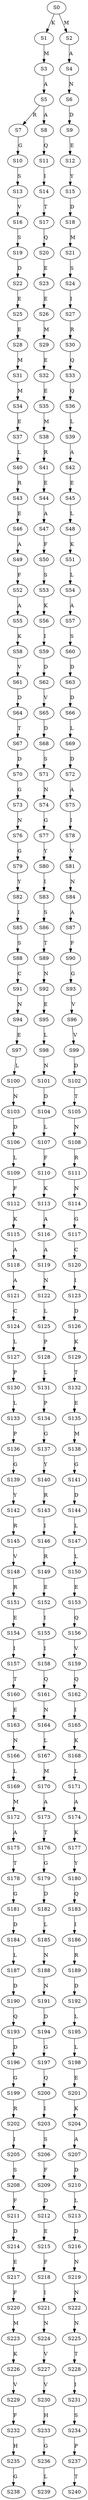 strict digraph  {
	S0 -> S1 [ label = K ];
	S0 -> S2 [ label = M ];
	S1 -> S3 [ label = M ];
	S2 -> S4 [ label = A ];
	S3 -> S5 [ label = A ];
	S4 -> S6 [ label = N ];
	S5 -> S7 [ label = R ];
	S5 -> S8 [ label = A ];
	S6 -> S9 [ label = D ];
	S7 -> S10 [ label = G ];
	S8 -> S11 [ label = Q ];
	S9 -> S12 [ label = E ];
	S10 -> S13 [ label = S ];
	S11 -> S14 [ label = I ];
	S12 -> S15 [ label = Y ];
	S13 -> S16 [ label = V ];
	S14 -> S17 [ label = T ];
	S15 -> S18 [ label = D ];
	S16 -> S19 [ label = S ];
	S17 -> S20 [ label = Q ];
	S18 -> S21 [ label = M ];
	S19 -> S22 [ label = D ];
	S20 -> S23 [ label = E ];
	S21 -> S24 [ label = S ];
	S22 -> S25 [ label = E ];
	S23 -> S26 [ label = E ];
	S24 -> S27 [ label = I ];
	S25 -> S28 [ label = E ];
	S26 -> S29 [ label = M ];
	S27 -> S30 [ label = R ];
	S28 -> S31 [ label = M ];
	S29 -> S32 [ label = E ];
	S30 -> S33 [ label = Q ];
	S31 -> S34 [ label = M ];
	S32 -> S35 [ label = E ];
	S33 -> S36 [ label = Q ];
	S34 -> S37 [ label = E ];
	S35 -> S38 [ label = M ];
	S36 -> S39 [ label = L ];
	S37 -> S40 [ label = L ];
	S38 -> S41 [ label = R ];
	S39 -> S42 [ label = A ];
	S40 -> S43 [ label = R ];
	S41 -> S44 [ label = E ];
	S42 -> S45 [ label = E ];
	S43 -> S46 [ label = E ];
	S44 -> S47 [ label = A ];
	S45 -> S48 [ label = L ];
	S46 -> S49 [ label = A ];
	S47 -> S50 [ label = F ];
	S48 -> S51 [ label = K ];
	S49 -> S52 [ label = F ];
	S50 -> S53 [ label = S ];
	S51 -> S54 [ label = L ];
	S52 -> S55 [ label = A ];
	S53 -> S56 [ label = K ];
	S54 -> S57 [ label = A ];
	S55 -> S58 [ label = K ];
	S56 -> S59 [ label = I ];
	S57 -> S60 [ label = S ];
	S58 -> S61 [ label = V ];
	S59 -> S62 [ label = D ];
	S60 -> S63 [ label = D ];
	S61 -> S64 [ label = D ];
	S62 -> S65 [ label = V ];
	S63 -> S66 [ label = D ];
	S64 -> S67 [ label = T ];
	S65 -> S68 [ label = D ];
	S66 -> S69 [ label = L ];
	S67 -> S70 [ label = D ];
	S68 -> S71 [ label = S ];
	S69 -> S72 [ label = D ];
	S70 -> S73 [ label = G ];
	S71 -> S74 [ label = N ];
	S72 -> S75 [ label = A ];
	S73 -> S76 [ label = N ];
	S74 -> S77 [ label = G ];
	S75 -> S78 [ label = I ];
	S76 -> S79 [ label = G ];
	S77 -> S80 [ label = Y ];
	S78 -> S81 [ label = V ];
	S79 -> S82 [ label = Y ];
	S80 -> S83 [ label = I ];
	S81 -> S84 [ label = N ];
	S82 -> S85 [ label = I ];
	S83 -> S86 [ label = S ];
	S84 -> S87 [ label = A ];
	S85 -> S88 [ label = S ];
	S86 -> S89 [ label = T ];
	S87 -> S90 [ label = F ];
	S88 -> S91 [ label = C ];
	S89 -> S92 [ label = N ];
	S90 -> S93 [ label = G ];
	S91 -> S94 [ label = N ];
	S92 -> S95 [ label = E ];
	S93 -> S96 [ label = V ];
	S94 -> S97 [ label = E ];
	S95 -> S98 [ label = L ];
	S96 -> S99 [ label = V ];
	S97 -> S100 [ label = L ];
	S98 -> S101 [ label = N ];
	S99 -> S102 [ label = D ];
	S100 -> S103 [ label = N ];
	S101 -> S104 [ label = D ];
	S102 -> S105 [ label = T ];
	S103 -> S106 [ label = D ];
	S104 -> S107 [ label = L ];
	S105 -> S108 [ label = N ];
	S106 -> S109 [ label = L ];
	S107 -> S110 [ label = F ];
	S108 -> S111 [ label = R ];
	S109 -> S112 [ label = F ];
	S110 -> S113 [ label = K ];
	S111 -> S114 [ label = N ];
	S112 -> S115 [ label = K ];
	S113 -> S116 [ label = A ];
	S114 -> S117 [ label = G ];
	S115 -> S118 [ label = A ];
	S116 -> S119 [ label = A ];
	S117 -> S120 [ label = C ];
	S118 -> S121 [ label = A ];
	S119 -> S122 [ label = N ];
	S120 -> S123 [ label = I ];
	S121 -> S124 [ label = C ];
	S122 -> S125 [ label = L ];
	S123 -> S126 [ label = D ];
	S124 -> S127 [ label = L ];
	S125 -> S128 [ label = P ];
	S126 -> S129 [ label = K ];
	S127 -> S130 [ label = P ];
	S128 -> S131 [ label = L ];
	S129 -> S132 [ label = T ];
	S130 -> S133 [ label = L ];
	S131 -> S134 [ label = P ];
	S132 -> S135 [ label = E ];
	S133 -> S136 [ label = P ];
	S134 -> S137 [ label = G ];
	S135 -> S138 [ label = M ];
	S136 -> S139 [ label = G ];
	S137 -> S140 [ label = Y ];
	S138 -> S141 [ label = G ];
	S139 -> S142 [ label = Y ];
	S140 -> S143 [ label = R ];
	S141 -> S144 [ label = D ];
	S142 -> S145 [ label = R ];
	S143 -> S146 [ label = I ];
	S144 -> S147 [ label = L ];
	S145 -> S148 [ label = V ];
	S146 -> S149 [ label = R ];
	S147 -> S150 [ label = L ];
	S148 -> S151 [ label = R ];
	S149 -> S152 [ label = E ];
	S150 -> S153 [ label = E ];
	S151 -> S154 [ label = E ];
	S152 -> S155 [ label = I ];
	S153 -> S156 [ label = Q ];
	S154 -> S157 [ label = I ];
	S155 -> S158 [ label = I ];
	S156 -> S159 [ label = V ];
	S157 -> S160 [ label = T ];
	S158 -> S161 [ label = Q ];
	S159 -> S162 [ label = Q ];
	S160 -> S163 [ label = E ];
	S161 -> S164 [ label = N ];
	S162 -> S165 [ label = I ];
	S163 -> S166 [ label = N ];
	S164 -> S167 [ label = L ];
	S165 -> S168 [ label = K ];
	S166 -> S169 [ label = L ];
	S167 -> S170 [ label = M ];
	S168 -> S171 [ label = L ];
	S169 -> S172 [ label = M ];
	S170 -> S173 [ label = A ];
	S171 -> S174 [ label = A ];
	S172 -> S175 [ label = A ];
	S173 -> S176 [ label = T ];
	S174 -> S177 [ label = K ];
	S175 -> S178 [ label = T ];
	S176 -> S179 [ label = G ];
	S177 -> S180 [ label = Y ];
	S178 -> S181 [ label = G ];
	S179 -> S182 [ label = D ];
	S180 -> S183 [ label = Q ];
	S181 -> S184 [ label = D ];
	S182 -> S185 [ label = L ];
	S183 -> S186 [ label = I ];
	S184 -> S187 [ label = L ];
	S185 -> S188 [ label = N ];
	S186 -> S189 [ label = R ];
	S187 -> S190 [ label = D ];
	S188 -> S191 [ label = N ];
	S189 -> S192 [ label = D ];
	S190 -> S193 [ label = Q ];
	S191 -> S194 [ label = D ];
	S192 -> S195 [ label = L ];
	S193 -> S196 [ label = D ];
	S194 -> S197 [ label = G ];
	S195 -> S198 [ label = L ];
	S196 -> S199 [ label = G ];
	S197 -> S200 [ label = Q ];
	S198 -> S201 [ label = E ];
	S199 -> S202 [ label = R ];
	S200 -> S203 [ label = I ];
	S201 -> S204 [ label = K ];
	S202 -> S205 [ label = I ];
	S203 -> S206 [ label = S ];
	S204 -> S207 [ label = A ];
	S205 -> S208 [ label = S ];
	S206 -> S209 [ label = F ];
	S207 -> S210 [ label = D ];
	S208 -> S211 [ label = F ];
	S209 -> S212 [ label = D ];
	S210 -> S213 [ label = L ];
	S211 -> S214 [ label = D ];
	S212 -> S215 [ label = E ];
	S213 -> S216 [ label = D ];
	S214 -> S217 [ label = E ];
	S215 -> S218 [ label = F ];
	S216 -> S219 [ label = N ];
	S217 -> S220 [ label = F ];
	S218 -> S221 [ label = I ];
	S219 -> S222 [ label = N ];
	S220 -> S223 [ label = M ];
	S221 -> S224 [ label = N ];
	S222 -> S225 [ label = N ];
	S223 -> S226 [ label = K ];
	S224 -> S227 [ label = V ];
	S225 -> S228 [ label = T ];
	S226 -> S229 [ label = V ];
	S227 -> S230 [ label = V ];
	S228 -> S231 [ label = I ];
	S229 -> S232 [ label = F ];
	S230 -> S233 [ label = H ];
	S231 -> S234 [ label = S ];
	S232 -> S235 [ label = H ];
	S233 -> S236 [ label = G ];
	S234 -> S237 [ label = P ];
	S235 -> S238 [ label = G ];
	S236 -> S239 [ label = L ];
	S237 -> S240 [ label = T ];
}
